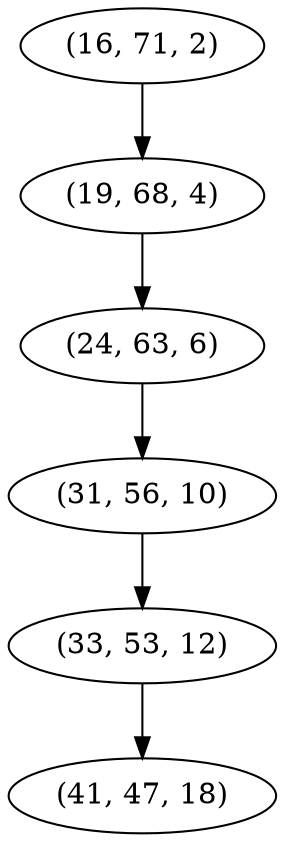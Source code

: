 digraph tree {
    "(16, 71, 2)";
    "(19, 68, 4)";
    "(24, 63, 6)";
    "(31, 56, 10)";
    "(33, 53, 12)";
    "(41, 47, 18)";
    "(16, 71, 2)" -> "(19, 68, 4)";
    "(19, 68, 4)" -> "(24, 63, 6)";
    "(24, 63, 6)" -> "(31, 56, 10)";
    "(31, 56, 10)" -> "(33, 53, 12)";
    "(33, 53, 12)" -> "(41, 47, 18)";
}
